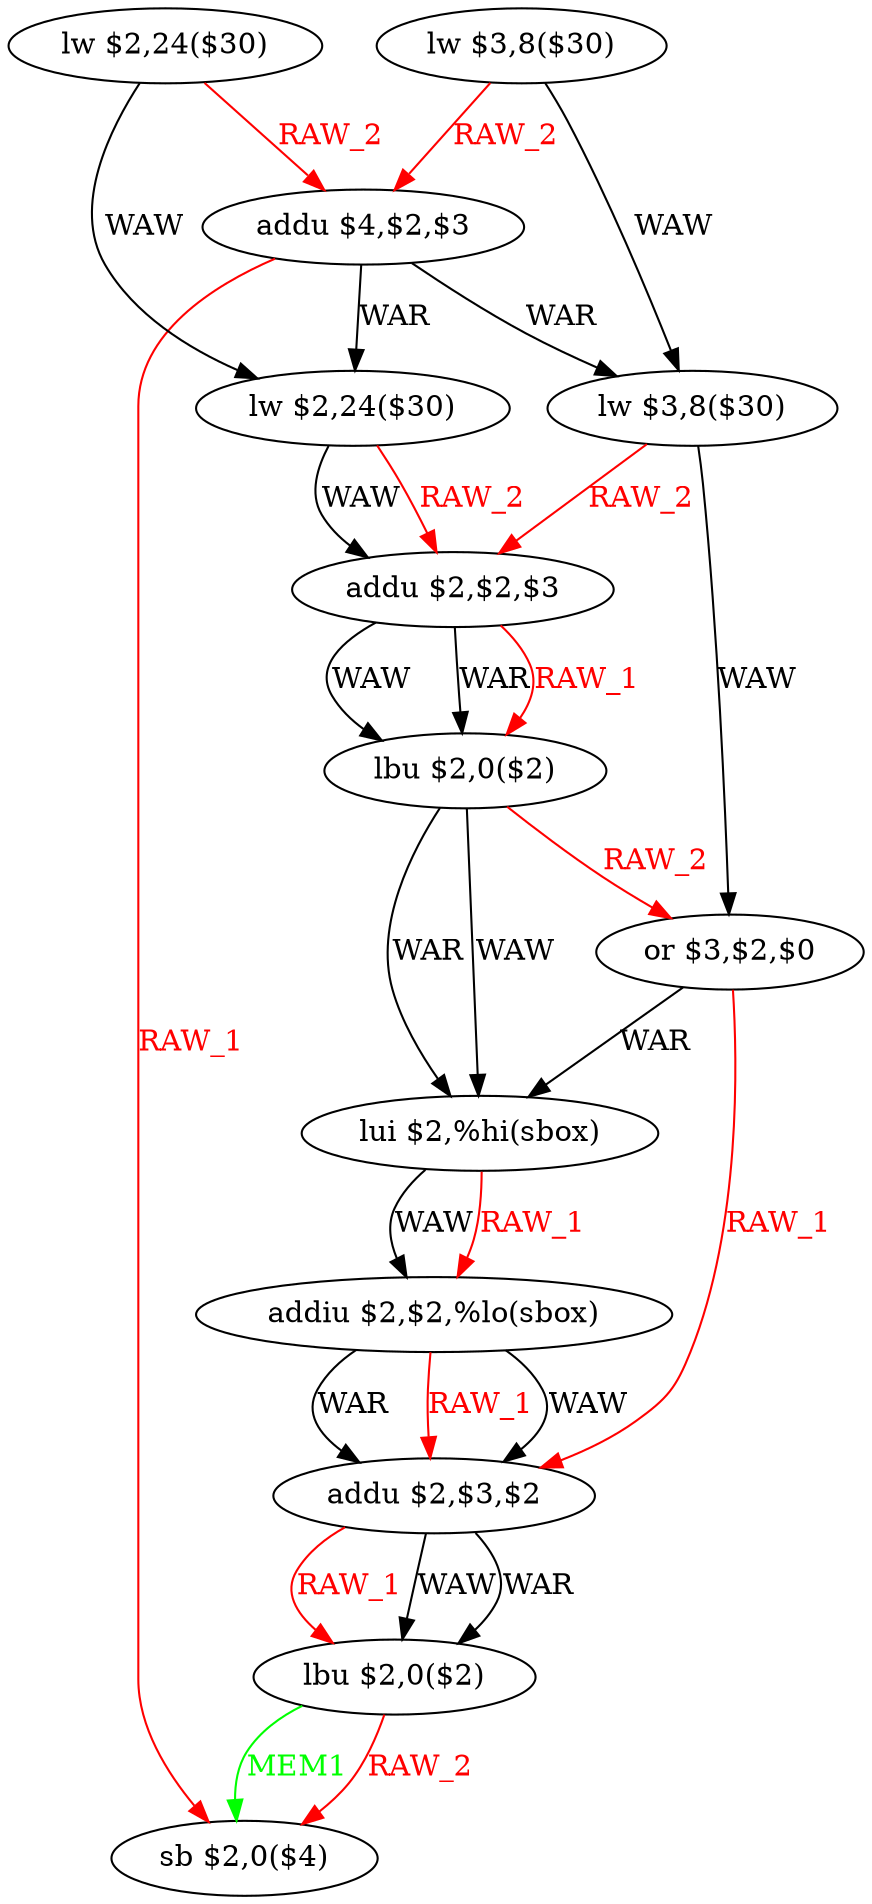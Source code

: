 digraph G1 {
node [shape = ellipse];
i0 [label = "lw $3,8($30)"] ;
i0 ->  i2 [color = red, fontcolor = red, label= "RAW_2"];
i0 ->  i3 [label= "WAW"];
i2 [label = "addu $4,$2,$3"] ;
i2 ->  i3 [label= "WAR"];
i2 ->  i4 [label= "WAR"];
i2 ->  i12 [color = red, fontcolor = red, label= "RAW_1"];
i3 [label = "lw $3,8($30)"] ;
i3 ->  i5 [color = red, fontcolor = red, label= "RAW_2"];
i3 ->  i7 [label= "WAW"];
i5 [label = "addu $2,$2,$3"] ;
i5 ->  i6 [label= "WAW"];
i5 ->  i6 [label= "WAR"];
i5 ->  i6 [color = red, fontcolor = red, label= "RAW_1"];
i6 [label = "lbu $2,0($2)"] ;
i6 ->  i7 [color = red, fontcolor = red, label= "RAW_2"];
i6 ->  i8 [label= "WAW"];
i6 ->  i8 [label= "WAR"];
i7 [label = "or $3,$2,$0"] ;
i7 ->  i8 [label= "WAR"];
i7 ->  i10 [color = red, fontcolor = red, label= "RAW_1"];
i8 [label = "lui $2,%hi(sbox)"] ;
i8 ->  i9 [label= "WAW"];
i8 ->  i9 [color = red, fontcolor = red, label= "RAW_1"];
i9 [label = "addiu $2,$2,%lo(sbox)"] ;
i9 ->  i10 [label= "WAW"];
i9 ->  i10 [label= "WAR"];
i9 ->  i10 [color = red, fontcolor = red, label= "RAW_1"];
i10 [label = "addu $2,$3,$2"] ;
i10 ->  i11 [label= "WAW"];
i10 ->  i11 [label= "WAR"];
i10 ->  i11 [color = red, fontcolor = red, label= "RAW_1"];
i11 [label = "lbu $2,0($2)"] ;
i11 ->  i12 [color = green, fontcolor = green, label= "MEM1"];
i11 ->  i12 [color = red, fontcolor = red, label= "RAW_2"];
i12 [label = "sb $2,0($4)"] ;
i4 [label = "lw $2,24($30)"] ;
i4 ->  i5 [label= "WAW"];
i4 ->  i5 [color = red, fontcolor = red, label= "RAW_2"];
i1 [label = "lw $2,24($30)"] ;
i1 ->  i2 [color = red, fontcolor = red, label= "RAW_2"];
i1 ->  i4 [label= "WAW"];
}
